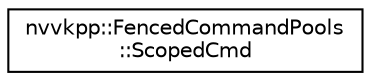 digraph "Graphical Class Hierarchy"
{
 // LATEX_PDF_SIZE
  edge [fontname="Helvetica",fontsize="10",labelfontname="Helvetica",labelfontsize="10"];
  node [fontname="Helvetica",fontsize="10",shape=record];
  rankdir="LR";
  Node0 [label="nvvkpp::FencedCommandPools\l::ScopedCmd",height=0.2,width=0.4,color="black", fillcolor="white", style="filled",URL="$structnvvkpp_1_1_fenced_command_pools_1_1_scoped_cmd.html",tooltip=" "];
}
